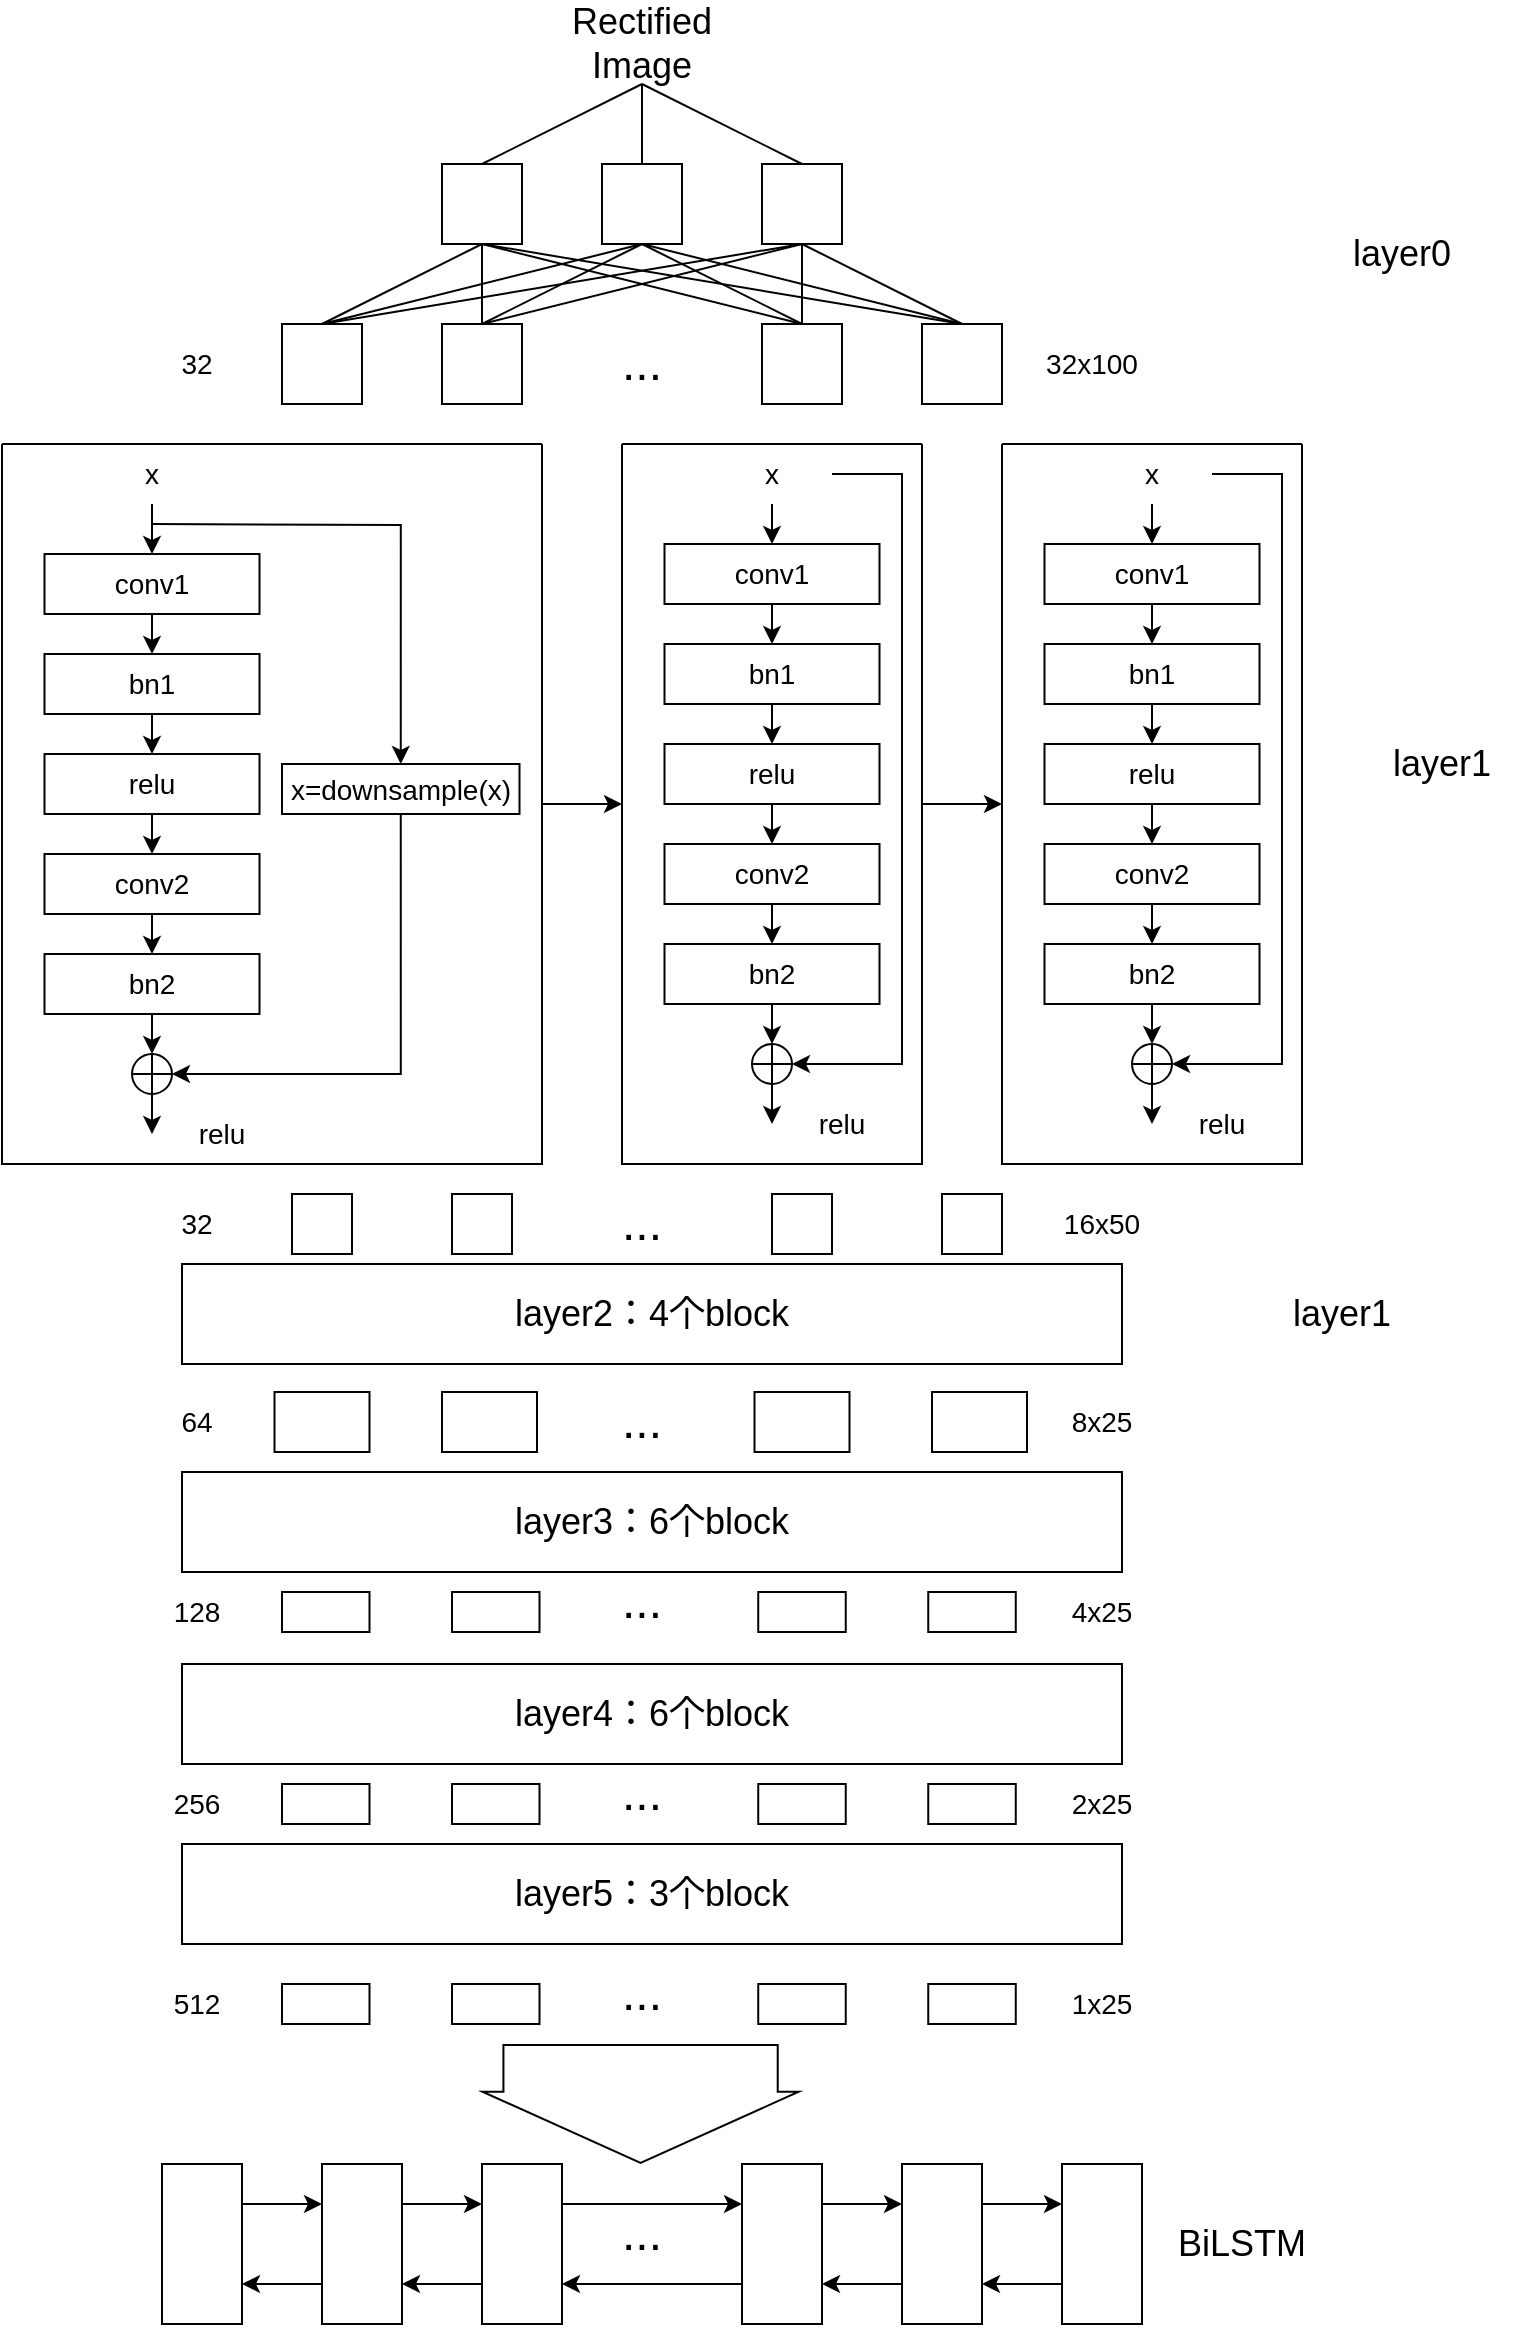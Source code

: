 <mxfile version="21.3.2" type="github">
  <diagram name="第 1 页" id="D8T1NSbYojLoOoO-aVT2">
    <mxGraphModel dx="1877" dy="485" grid="1" gridSize="10" guides="1" tooltips="1" connect="1" arrows="1" fold="1" page="1" pageScale="1" pageWidth="827" pageHeight="1169" math="0" shadow="0">
      <root>
        <mxCell id="0" />
        <mxCell id="1" parent="0" />
        <mxCell id="19CoJULS_3s1aGb-RFfC-10" value="&lt;font style=&quot;font-size: 18px;&quot;&gt;Rectified Image&lt;/font&gt;" style="text;html=1;strokeColor=none;fillColor=none;align=center;verticalAlign=middle;whiteSpace=wrap;rounded=0;" parent="1" vertex="1">
          <mxGeometry x="260" y="480" width="80" height="40" as="geometry" />
        </mxCell>
        <mxCell id="19CoJULS_3s1aGb-RFfC-12" value="&lt;font style=&quot;font-size: 24px;&quot;&gt;...&lt;/font&gt;" style="text;html=1;strokeColor=none;fillColor=none;align=center;verticalAlign=middle;whiteSpace=wrap;rounded=0;" parent="1" vertex="1">
          <mxGeometry x="270" y="645" width="60" height="30" as="geometry" />
        </mxCell>
        <mxCell id="19CoJULS_3s1aGb-RFfC-13" value="&lt;font style=&quot;font-size: 14px;&quot;&gt;32x100&lt;/font&gt;" style="text;html=1;strokeColor=none;fillColor=none;align=center;verticalAlign=middle;whiteSpace=wrap;rounded=0;" parent="1" vertex="1">
          <mxGeometry x="495" y="645" width="60" height="30" as="geometry" />
        </mxCell>
        <mxCell id="19CoJULS_3s1aGb-RFfC-14" value="&lt;span style=&quot;font-size: 18px;&quot;&gt;layer0&lt;/span&gt;" style="text;html=1;strokeColor=none;fillColor=none;align=center;verticalAlign=middle;whiteSpace=wrap;rounded=0;" parent="1" vertex="1">
          <mxGeometry x="640" y="585" width="80" height="40" as="geometry" />
        </mxCell>
        <mxCell id="19CoJULS_3s1aGb-RFfC-32" value="" style="endArrow=none;html=1;rounded=0;entryX=0.5;entryY=1;entryDx=0;entryDy=0;exitX=0.5;exitY=0;exitDx=0;exitDy=0;" parent="1" source="19CoJULS_3s1aGb-RFfC-192" target="19CoJULS_3s1aGb-RFfC-189" edge="1">
          <mxGeometry width="50" height="50" relative="1" as="geometry">
            <mxPoint x="200" y="340" as="sourcePoint" />
            <mxPoint x="260" y="340" as="targetPoint" />
          </mxGeometry>
        </mxCell>
        <mxCell id="19CoJULS_3s1aGb-RFfC-35" value="&lt;span style=&quot;font-size: 18px;&quot;&gt;layer1&lt;/span&gt;" style="text;html=1;strokeColor=none;fillColor=none;align=center;verticalAlign=middle;whiteSpace=wrap;rounded=0;" parent="1" vertex="1">
          <mxGeometry x="660" y="840" width="80" height="40" as="geometry" />
        </mxCell>
        <mxCell id="19CoJULS_3s1aGb-RFfC-64" value="" style="whiteSpace=wrap;html=1;aspect=fixed;" parent="1" vertex="1">
          <mxGeometry x="450" y="1075" width="30" height="30" as="geometry" />
        </mxCell>
        <mxCell id="19CoJULS_3s1aGb-RFfC-65" value="" style="whiteSpace=wrap;html=1;aspect=fixed;" parent="1" vertex="1">
          <mxGeometry x="365" y="1075" width="30" height="30" as="geometry" />
        </mxCell>
        <mxCell id="19CoJULS_3s1aGb-RFfC-66" value="" style="whiteSpace=wrap;html=1;aspect=fixed;" parent="1" vertex="1">
          <mxGeometry x="205" y="1075" width="30" height="30" as="geometry" />
        </mxCell>
        <mxCell id="19CoJULS_3s1aGb-RFfC-67" value="" style="whiteSpace=wrap;html=1;aspect=fixed;" parent="1" vertex="1">
          <mxGeometry x="125" y="1075" width="30" height="30" as="geometry" />
        </mxCell>
        <mxCell id="19CoJULS_3s1aGb-RFfC-69" value="&lt;font style=&quot;font-size: 14px;&quot;&gt;16x50&lt;/font&gt;" style="text;html=1;strokeColor=none;fillColor=none;align=center;verticalAlign=middle;whiteSpace=wrap;rounded=0;" parent="1" vertex="1">
          <mxGeometry x="500" y="1075" width="60" height="30" as="geometry" />
        </mxCell>
        <mxCell id="19CoJULS_3s1aGb-RFfC-96" value="&lt;font style=&quot;font-size: 24px;&quot;&gt;...&lt;/font&gt;" style="text;html=1;strokeColor=none;fillColor=none;align=center;verticalAlign=middle;whiteSpace=wrap;rounded=0;" parent="1" vertex="1">
          <mxGeometry x="270" y="1174" width="60" height="30" as="geometry" />
        </mxCell>
        <mxCell id="19CoJULS_3s1aGb-RFfC-97" value="&lt;font style=&quot;font-size: 14px;&quot;&gt;8x25&lt;/font&gt;" style="text;html=1;strokeColor=none;fillColor=none;align=center;verticalAlign=middle;whiteSpace=wrap;rounded=0;" parent="1" vertex="1">
          <mxGeometry x="500" y="1174" width="60" height="30" as="geometry" />
        </mxCell>
        <mxCell id="19CoJULS_3s1aGb-RFfC-121" value="" style="rounded=0;whiteSpace=wrap;html=1;" parent="1" vertex="1">
          <mxGeometry x="116.25" y="1174" width="47.5" height="30" as="geometry" />
        </mxCell>
        <mxCell id="19CoJULS_3s1aGb-RFfC-122" value="" style="rounded=0;whiteSpace=wrap;html=1;" parent="1" vertex="1">
          <mxGeometry x="200" y="1174" width="47.5" height="30" as="geometry" />
        </mxCell>
        <mxCell id="19CoJULS_3s1aGb-RFfC-123" value="" style="rounded=0;whiteSpace=wrap;html=1;" parent="1" vertex="1">
          <mxGeometry x="356.25" y="1174" width="47.5" height="30" as="geometry" />
        </mxCell>
        <mxCell id="19CoJULS_3s1aGb-RFfC-124" value="" style="rounded=0;whiteSpace=wrap;html=1;" parent="1" vertex="1">
          <mxGeometry x="445" y="1174" width="47.5" height="30" as="geometry" />
        </mxCell>
        <mxCell id="19CoJULS_3s1aGb-RFfC-126" value="&lt;font style=&quot;font-size: 14px;&quot;&gt;32&lt;/font&gt;" style="text;html=1;strokeColor=none;fillColor=none;align=center;verticalAlign=middle;whiteSpace=wrap;rounded=0;" parent="1" vertex="1">
          <mxGeometry x="35" y="640" width="85" height="40" as="geometry" />
        </mxCell>
        <mxCell id="19CoJULS_3s1aGb-RFfC-128" value="&lt;font style=&quot;font-size: 14px;&quot;&gt;64&lt;/font&gt;" style="text;html=1;strokeColor=none;fillColor=none;align=center;verticalAlign=middle;whiteSpace=wrap;rounded=0;" parent="1" vertex="1">
          <mxGeometry x="35" y="1169" width="85" height="40" as="geometry" />
        </mxCell>
        <mxCell id="19CoJULS_3s1aGb-RFfC-130" value="&lt;font style=&quot;font-size: 24px;&quot;&gt;...&lt;/font&gt;" style="text;html=1;strokeColor=none;fillColor=none;align=center;verticalAlign=middle;whiteSpace=wrap;rounded=0;" parent="1" vertex="1">
          <mxGeometry x="270" y="1264" width="60" height="30" as="geometry" />
        </mxCell>
        <mxCell id="19CoJULS_3s1aGb-RFfC-131" value="&lt;font style=&quot;font-size: 14px;&quot;&gt;4x25&lt;/font&gt;" style="text;html=1;strokeColor=none;fillColor=none;align=center;verticalAlign=middle;whiteSpace=wrap;rounded=0;" parent="1" vertex="1">
          <mxGeometry x="500" y="1269" width="60" height="30" as="geometry" />
        </mxCell>
        <mxCell id="19CoJULS_3s1aGb-RFfC-154" value="" style="rounded=0;whiteSpace=wrap;html=1;" parent="1" vertex="1">
          <mxGeometry x="443.13" y="1274" width="43.75" height="20" as="geometry" />
        </mxCell>
        <mxCell id="19CoJULS_3s1aGb-RFfC-158" value="" style="rounded=0;whiteSpace=wrap;html=1;" parent="1" vertex="1">
          <mxGeometry x="358.12" y="1274" width="43.75" height="20" as="geometry" />
        </mxCell>
        <mxCell id="19CoJULS_3s1aGb-RFfC-159" value="" style="rounded=0;whiteSpace=wrap;html=1;" parent="1" vertex="1">
          <mxGeometry x="205" y="1274" width="43.75" height="20" as="geometry" />
        </mxCell>
        <mxCell id="19CoJULS_3s1aGb-RFfC-160" value="" style="rounded=0;whiteSpace=wrap;html=1;" parent="1" vertex="1">
          <mxGeometry x="120" y="1274" width="43.75" height="20" as="geometry" />
        </mxCell>
        <mxCell id="19CoJULS_3s1aGb-RFfC-189" value="" style="whiteSpace=wrap;html=1;aspect=fixed;" parent="1" vertex="1">
          <mxGeometry x="200" y="560" width="40" height="40" as="geometry" />
        </mxCell>
        <mxCell id="19CoJULS_3s1aGb-RFfC-190" value="" style="whiteSpace=wrap;html=1;aspect=fixed;" parent="1" vertex="1">
          <mxGeometry x="280" y="560" width="40" height="40" as="geometry" />
        </mxCell>
        <mxCell id="19CoJULS_3s1aGb-RFfC-191" value="" style="whiteSpace=wrap;html=1;aspect=fixed;" parent="1" vertex="1">
          <mxGeometry x="360" y="560" width="40" height="40" as="geometry" />
        </mxCell>
        <mxCell id="19CoJULS_3s1aGb-RFfC-192" value="" style="whiteSpace=wrap;html=1;aspect=fixed;" parent="1" vertex="1">
          <mxGeometry x="120" y="640" width="40" height="40" as="geometry" />
        </mxCell>
        <mxCell id="19CoJULS_3s1aGb-RFfC-193" value="" style="whiteSpace=wrap;html=1;aspect=fixed;" parent="1" vertex="1">
          <mxGeometry x="200" y="640" width="40" height="40" as="geometry" />
        </mxCell>
        <mxCell id="19CoJULS_3s1aGb-RFfC-194" value="" style="whiteSpace=wrap;html=1;aspect=fixed;" parent="1" vertex="1">
          <mxGeometry x="360" y="640" width="40" height="40" as="geometry" />
        </mxCell>
        <mxCell id="19CoJULS_3s1aGb-RFfC-195" value="" style="whiteSpace=wrap;html=1;aspect=fixed;" parent="1" vertex="1">
          <mxGeometry x="440" y="640" width="40" height="40" as="geometry" />
        </mxCell>
        <mxCell id="19CoJULS_3s1aGb-RFfC-196" value="" style="endArrow=none;html=1;rounded=0;entryX=0.5;entryY=1;entryDx=0;entryDy=0;exitX=0.5;exitY=0;exitDx=0;exitDy=0;" parent="1" edge="1">
          <mxGeometry width="50" height="50" relative="1" as="geometry">
            <mxPoint x="220" y="640" as="sourcePoint" />
            <mxPoint x="300" y="600" as="targetPoint" />
          </mxGeometry>
        </mxCell>
        <mxCell id="19CoJULS_3s1aGb-RFfC-197" value="" style="endArrow=none;html=1;rounded=0;exitX=0.5;exitY=0;exitDx=0;exitDy=0;" parent="1" source="19CoJULS_3s1aGb-RFfC-194" edge="1">
          <mxGeometry width="50" height="50" relative="1" as="geometry">
            <mxPoint x="230" y="650" as="sourcePoint" />
            <mxPoint x="300" y="600" as="targetPoint" />
          </mxGeometry>
        </mxCell>
        <mxCell id="19CoJULS_3s1aGb-RFfC-198" value="" style="endArrow=none;html=1;rounded=0;exitX=0.5;exitY=0;exitDx=0;exitDy=0;" parent="1" edge="1">
          <mxGeometry width="50" height="50" relative="1" as="geometry">
            <mxPoint x="460" y="640" as="sourcePoint" />
            <mxPoint x="380" y="600" as="targetPoint" />
          </mxGeometry>
        </mxCell>
        <mxCell id="19CoJULS_3s1aGb-RFfC-199" value="" style="endArrow=none;html=1;rounded=0;exitX=0.5;exitY=0;exitDx=0;exitDy=0;entryX=0.5;entryY=1;entryDx=0;entryDy=0;" parent="1" source="19CoJULS_3s1aGb-RFfC-195" target="19CoJULS_3s1aGb-RFfC-190" edge="1">
          <mxGeometry width="50" height="50" relative="1" as="geometry">
            <mxPoint x="470" y="650" as="sourcePoint" />
            <mxPoint x="390" y="610" as="targetPoint" />
          </mxGeometry>
        </mxCell>
        <mxCell id="19CoJULS_3s1aGb-RFfC-200" value="" style="endArrow=none;html=1;rounded=0;entryX=0.5;entryY=1;entryDx=0;entryDy=0;" parent="1" target="19CoJULS_3s1aGb-RFfC-189" edge="1">
          <mxGeometry width="50" height="50" relative="1" as="geometry">
            <mxPoint x="460" y="640" as="sourcePoint" />
            <mxPoint x="310" y="610" as="targetPoint" />
          </mxGeometry>
        </mxCell>
        <mxCell id="19CoJULS_3s1aGb-RFfC-201" value="" style="endArrow=none;html=1;rounded=0;exitX=0.5;exitY=0;exitDx=0;exitDy=0;exitPerimeter=0;" parent="1" source="19CoJULS_3s1aGb-RFfC-192" edge="1">
          <mxGeometry width="50" height="50" relative="1" as="geometry">
            <mxPoint x="150" y="650" as="sourcePoint" />
            <mxPoint x="300" y="600" as="targetPoint" />
          </mxGeometry>
        </mxCell>
        <mxCell id="19CoJULS_3s1aGb-RFfC-202" value="" style="endArrow=none;html=1;rounded=0;entryX=0.5;entryY=1;entryDx=0;entryDy=0;" parent="1" target="19CoJULS_3s1aGb-RFfC-191" edge="1">
          <mxGeometry width="50" height="50" relative="1" as="geometry">
            <mxPoint x="140" y="640" as="sourcePoint" />
            <mxPoint x="310" y="610" as="targetPoint" />
          </mxGeometry>
        </mxCell>
        <mxCell id="19CoJULS_3s1aGb-RFfC-203" value="" style="endArrow=none;html=1;rounded=0;entryX=0.5;entryY=0;entryDx=0;entryDy=0;" parent="1" target="19CoJULS_3s1aGb-RFfC-193" edge="1">
          <mxGeometry width="50" height="50" relative="1" as="geometry">
            <mxPoint x="380" y="600" as="sourcePoint" />
            <mxPoint x="390" y="610" as="targetPoint" />
          </mxGeometry>
        </mxCell>
        <mxCell id="19CoJULS_3s1aGb-RFfC-204" value="" style="endArrow=none;html=1;rounded=0;" parent="1" edge="1">
          <mxGeometry width="50" height="50" relative="1" as="geometry">
            <mxPoint x="380" y="640" as="sourcePoint" />
            <mxPoint x="380" y="600" as="targetPoint" />
          </mxGeometry>
        </mxCell>
        <mxCell id="19CoJULS_3s1aGb-RFfC-205" value="" style="endArrow=none;html=1;rounded=0;entryX=0.5;entryY=1;entryDx=0;entryDy=0;exitX=0.5;exitY=0;exitDx=0;exitDy=0;" parent="1" source="19CoJULS_3s1aGb-RFfC-194" target="19CoJULS_3s1aGb-RFfC-189" edge="1">
          <mxGeometry width="50" height="50" relative="1" as="geometry">
            <mxPoint x="470" y="650" as="sourcePoint" />
            <mxPoint x="230" y="610" as="targetPoint" />
          </mxGeometry>
        </mxCell>
        <mxCell id="19CoJULS_3s1aGb-RFfC-206" value="" style="endArrow=none;html=1;rounded=0;entryX=0.5;entryY=1;entryDx=0;entryDy=0;exitX=0.5;exitY=0;exitDx=0;exitDy=0;" parent="1" source="19CoJULS_3s1aGb-RFfC-193" target="19CoJULS_3s1aGb-RFfC-189" edge="1">
          <mxGeometry width="50" height="50" relative="1" as="geometry">
            <mxPoint x="150" y="650" as="sourcePoint" />
            <mxPoint x="230" y="610" as="targetPoint" />
          </mxGeometry>
        </mxCell>
        <mxCell id="_zy6mxmBzzGPkQvw4hf9-5" style="edgeStyle=orthogonalEdgeStyle;rounded=0;orthogonalLoop=1;jettySize=auto;html=1;exitX=1;exitY=0.5;exitDx=0;exitDy=0;entryX=0;entryY=0.5;entryDx=0;entryDy=0;" edge="1" parent="1" source="19CoJULS_3s1aGb-RFfC-207" target="19CoJULS_3s1aGb-RFfC-228">
          <mxGeometry relative="1" as="geometry" />
        </mxCell>
        <mxCell id="19CoJULS_3s1aGb-RFfC-207" value="" style="swimlane;startSize=0;" parent="1" vertex="1">
          <mxGeometry x="290" y="700" width="150" height="360" as="geometry" />
        </mxCell>
        <mxCell id="19CoJULS_3s1aGb-RFfC-208" style="edgeStyle=orthogonalEdgeStyle;rounded=0;orthogonalLoop=1;jettySize=auto;html=1;exitX=0.5;exitY=1;exitDx=0;exitDy=0;entryX=0.5;entryY=0;entryDx=0;entryDy=0;" parent="19CoJULS_3s1aGb-RFfC-207" source="19CoJULS_3s1aGb-RFfC-209" target="19CoJULS_3s1aGb-RFfC-211" edge="1">
          <mxGeometry relative="1" as="geometry" />
        </mxCell>
        <mxCell id="19CoJULS_3s1aGb-RFfC-209" value="&lt;font style=&quot;font-size: 14px;&quot;&gt;conv1&lt;/font&gt;" style="rounded=0;whiteSpace=wrap;html=1;" parent="19CoJULS_3s1aGb-RFfC-207" vertex="1">
          <mxGeometry x="21.25" y="50" width="107.5" height="30" as="geometry" />
        </mxCell>
        <mxCell id="19CoJULS_3s1aGb-RFfC-210" style="edgeStyle=orthogonalEdgeStyle;rounded=0;orthogonalLoop=1;jettySize=auto;html=1;exitX=0.5;exitY=1;exitDx=0;exitDy=0;entryX=0.5;entryY=0;entryDx=0;entryDy=0;" parent="19CoJULS_3s1aGb-RFfC-207" source="19CoJULS_3s1aGb-RFfC-211" target="19CoJULS_3s1aGb-RFfC-213" edge="1">
          <mxGeometry relative="1" as="geometry" />
        </mxCell>
        <mxCell id="19CoJULS_3s1aGb-RFfC-211" value="&lt;span style=&quot;font-size: 14px;&quot;&gt;bn1&lt;/span&gt;" style="rounded=0;whiteSpace=wrap;html=1;" parent="19CoJULS_3s1aGb-RFfC-207" vertex="1">
          <mxGeometry x="21.25" y="100" width="107.5" height="30" as="geometry" />
        </mxCell>
        <mxCell id="19CoJULS_3s1aGb-RFfC-212" style="edgeStyle=orthogonalEdgeStyle;rounded=0;orthogonalLoop=1;jettySize=auto;html=1;exitX=0.5;exitY=1;exitDx=0;exitDy=0;entryX=0.5;entryY=0;entryDx=0;entryDy=0;" parent="19CoJULS_3s1aGb-RFfC-207" source="19CoJULS_3s1aGb-RFfC-213" target="19CoJULS_3s1aGb-RFfC-215" edge="1">
          <mxGeometry relative="1" as="geometry" />
        </mxCell>
        <mxCell id="19CoJULS_3s1aGb-RFfC-213" value="&lt;span style=&quot;font-size: 14px;&quot;&gt;relu&lt;/span&gt;" style="rounded=0;whiteSpace=wrap;html=1;" parent="19CoJULS_3s1aGb-RFfC-207" vertex="1">
          <mxGeometry x="21.25" y="150" width="107.5" height="30" as="geometry" />
        </mxCell>
        <mxCell id="19CoJULS_3s1aGb-RFfC-214" style="edgeStyle=orthogonalEdgeStyle;rounded=0;orthogonalLoop=1;jettySize=auto;html=1;exitX=0.5;exitY=1;exitDx=0;exitDy=0;entryX=0.5;entryY=0;entryDx=0;entryDy=0;" parent="19CoJULS_3s1aGb-RFfC-207" source="19CoJULS_3s1aGb-RFfC-215" target="19CoJULS_3s1aGb-RFfC-217" edge="1">
          <mxGeometry relative="1" as="geometry" />
        </mxCell>
        <mxCell id="19CoJULS_3s1aGb-RFfC-215" value="&lt;span style=&quot;font-size: 14px;&quot;&gt;conv2&lt;/span&gt;" style="rounded=0;whiteSpace=wrap;html=1;" parent="19CoJULS_3s1aGb-RFfC-207" vertex="1">
          <mxGeometry x="21.25" y="200" width="107.5" height="30" as="geometry" />
        </mxCell>
        <mxCell id="19CoJULS_3s1aGb-RFfC-216" style="edgeStyle=orthogonalEdgeStyle;rounded=0;orthogonalLoop=1;jettySize=auto;html=1;exitX=0.5;exitY=1;exitDx=0;exitDy=0;" parent="19CoJULS_3s1aGb-RFfC-207" source="19CoJULS_3s1aGb-RFfC-217" edge="1">
          <mxGeometry relative="1" as="geometry">
            <mxPoint x="75" y="300" as="targetPoint" />
          </mxGeometry>
        </mxCell>
        <mxCell id="19CoJULS_3s1aGb-RFfC-217" value="&lt;span style=&quot;font-size: 14px;&quot;&gt;bn2&lt;/span&gt;" style="rounded=0;whiteSpace=wrap;html=1;" parent="19CoJULS_3s1aGb-RFfC-207" vertex="1">
          <mxGeometry x="21.25" y="250" width="107.5" height="30" as="geometry" />
        </mxCell>
        <mxCell id="19CoJULS_3s1aGb-RFfC-218" style="edgeStyle=orthogonalEdgeStyle;rounded=0;orthogonalLoop=1;jettySize=auto;html=1;exitX=0.5;exitY=1;exitDx=0;exitDy=0;" parent="19CoJULS_3s1aGb-RFfC-207" source="19CoJULS_3s1aGb-RFfC-219" edge="1">
          <mxGeometry relative="1" as="geometry">
            <mxPoint x="74.759" y="320.103" as="targetPoint" />
          </mxGeometry>
        </mxCell>
        <mxCell id="19CoJULS_3s1aGb-RFfC-219" value="" style="ellipse;whiteSpace=wrap;html=1;aspect=fixed;" parent="19CoJULS_3s1aGb-RFfC-207" vertex="1">
          <mxGeometry x="65" y="300" width="20" height="20" as="geometry" />
        </mxCell>
        <mxCell id="19CoJULS_3s1aGb-RFfC-220" value="" style="endArrow=none;html=1;rounded=0;entryX=1;entryY=0.5;entryDx=0;entryDy=0;exitX=0;exitY=0.5;exitDx=0;exitDy=0;" parent="19CoJULS_3s1aGb-RFfC-207" source="19CoJULS_3s1aGb-RFfC-219" target="19CoJULS_3s1aGb-RFfC-219" edge="1">
          <mxGeometry width="50" height="50" relative="1" as="geometry">
            <mxPoint x="150" y="240" as="sourcePoint" />
            <mxPoint x="200" y="190" as="targetPoint" />
          </mxGeometry>
        </mxCell>
        <mxCell id="19CoJULS_3s1aGb-RFfC-221" value="" style="endArrow=none;html=1;rounded=0;entryX=0.5;entryY=1;entryDx=0;entryDy=0;exitX=0.5;exitY=0;exitDx=0;exitDy=0;" parent="19CoJULS_3s1aGb-RFfC-207" source="19CoJULS_3s1aGb-RFfC-219" target="19CoJULS_3s1aGb-RFfC-219" edge="1">
          <mxGeometry width="50" height="50" relative="1" as="geometry">
            <mxPoint x="150" y="240" as="sourcePoint" />
            <mxPoint x="200" y="190" as="targetPoint" />
          </mxGeometry>
        </mxCell>
        <mxCell id="19CoJULS_3s1aGb-RFfC-222" style="edgeStyle=orthogonalEdgeStyle;rounded=0;orthogonalLoop=1;jettySize=auto;html=1;exitX=0.5;exitY=1;exitDx=0;exitDy=0;entryX=0.5;entryY=0;entryDx=0;entryDy=0;" parent="19CoJULS_3s1aGb-RFfC-207" source="19CoJULS_3s1aGb-RFfC-224" target="19CoJULS_3s1aGb-RFfC-209" edge="1">
          <mxGeometry relative="1" as="geometry" />
        </mxCell>
        <mxCell id="19CoJULS_3s1aGb-RFfC-223" style="edgeStyle=orthogonalEdgeStyle;rounded=0;orthogonalLoop=1;jettySize=auto;html=1;exitX=1;exitY=0.5;exitDx=0;exitDy=0;entryX=1;entryY=0.5;entryDx=0;entryDy=0;" parent="19CoJULS_3s1aGb-RFfC-207" source="19CoJULS_3s1aGb-RFfC-224" target="19CoJULS_3s1aGb-RFfC-219" edge="1">
          <mxGeometry relative="1" as="geometry">
            <Array as="points">
              <mxPoint x="140" y="15" />
              <mxPoint x="140" y="310" />
            </Array>
          </mxGeometry>
        </mxCell>
        <mxCell id="19CoJULS_3s1aGb-RFfC-224" value="&lt;font style=&quot;font-size: 14px;&quot;&gt;x&lt;/font&gt;" style="text;html=1;strokeColor=none;fillColor=none;align=center;verticalAlign=middle;whiteSpace=wrap;rounded=0;" parent="19CoJULS_3s1aGb-RFfC-207" vertex="1">
          <mxGeometry x="45" width="60" height="30" as="geometry" />
        </mxCell>
        <mxCell id="19CoJULS_3s1aGb-RFfC-225" value="&lt;font style=&quot;font-size: 14px;&quot;&gt;relu&lt;/font&gt;" style="text;html=1;strokeColor=none;fillColor=none;align=center;verticalAlign=middle;whiteSpace=wrap;rounded=0;" parent="19CoJULS_3s1aGb-RFfC-207" vertex="1">
          <mxGeometry x="80" y="325" width="60" height="30" as="geometry" />
        </mxCell>
        <mxCell id="19CoJULS_3s1aGb-RFfC-226" value="" style="edgeStyle=orthogonalEdgeStyle;rounded=0;orthogonalLoop=1;jettySize=auto;html=1;" parent="1" source="19CoJULS_3s1aGb-RFfC-219" edge="1">
          <mxGeometry relative="1" as="geometry">
            <mxPoint x="365" y="1040" as="targetPoint" />
            <Array as="points">
              <mxPoint x="365" y="1040" />
            </Array>
          </mxGeometry>
        </mxCell>
        <mxCell id="19CoJULS_3s1aGb-RFfC-228" value="" style="swimlane;startSize=0;" parent="1" vertex="1">
          <mxGeometry x="480" y="700" width="150" height="360" as="geometry" />
        </mxCell>
        <mxCell id="19CoJULS_3s1aGb-RFfC-229" style="edgeStyle=orthogonalEdgeStyle;rounded=0;orthogonalLoop=1;jettySize=auto;html=1;exitX=0.5;exitY=1;exitDx=0;exitDy=0;entryX=0.5;entryY=0;entryDx=0;entryDy=0;" parent="19CoJULS_3s1aGb-RFfC-228" source="19CoJULS_3s1aGb-RFfC-230" target="19CoJULS_3s1aGb-RFfC-232" edge="1">
          <mxGeometry relative="1" as="geometry" />
        </mxCell>
        <mxCell id="19CoJULS_3s1aGb-RFfC-230" value="&lt;font style=&quot;font-size: 14px;&quot;&gt;conv1&lt;/font&gt;" style="rounded=0;whiteSpace=wrap;html=1;" parent="19CoJULS_3s1aGb-RFfC-228" vertex="1">
          <mxGeometry x="21.25" y="50" width="107.5" height="30" as="geometry" />
        </mxCell>
        <mxCell id="19CoJULS_3s1aGb-RFfC-231" style="edgeStyle=orthogonalEdgeStyle;rounded=0;orthogonalLoop=1;jettySize=auto;html=1;exitX=0.5;exitY=1;exitDx=0;exitDy=0;entryX=0.5;entryY=0;entryDx=0;entryDy=0;" parent="19CoJULS_3s1aGb-RFfC-228" source="19CoJULS_3s1aGb-RFfC-232" target="19CoJULS_3s1aGb-RFfC-234" edge="1">
          <mxGeometry relative="1" as="geometry" />
        </mxCell>
        <mxCell id="19CoJULS_3s1aGb-RFfC-232" value="&lt;span style=&quot;font-size: 14px;&quot;&gt;bn1&lt;/span&gt;" style="rounded=0;whiteSpace=wrap;html=1;" parent="19CoJULS_3s1aGb-RFfC-228" vertex="1">
          <mxGeometry x="21.25" y="100" width="107.5" height="30" as="geometry" />
        </mxCell>
        <mxCell id="19CoJULS_3s1aGb-RFfC-233" style="edgeStyle=orthogonalEdgeStyle;rounded=0;orthogonalLoop=1;jettySize=auto;html=1;exitX=0.5;exitY=1;exitDx=0;exitDy=0;entryX=0.5;entryY=0;entryDx=0;entryDy=0;" parent="19CoJULS_3s1aGb-RFfC-228" source="19CoJULS_3s1aGb-RFfC-234" target="19CoJULS_3s1aGb-RFfC-236" edge="1">
          <mxGeometry relative="1" as="geometry" />
        </mxCell>
        <mxCell id="19CoJULS_3s1aGb-RFfC-234" value="&lt;span style=&quot;font-size: 14px;&quot;&gt;relu&lt;/span&gt;" style="rounded=0;whiteSpace=wrap;html=1;" parent="19CoJULS_3s1aGb-RFfC-228" vertex="1">
          <mxGeometry x="21.25" y="150" width="107.5" height="30" as="geometry" />
        </mxCell>
        <mxCell id="19CoJULS_3s1aGb-RFfC-235" style="edgeStyle=orthogonalEdgeStyle;rounded=0;orthogonalLoop=1;jettySize=auto;html=1;exitX=0.5;exitY=1;exitDx=0;exitDy=0;entryX=0.5;entryY=0;entryDx=0;entryDy=0;" parent="19CoJULS_3s1aGb-RFfC-228" source="19CoJULS_3s1aGb-RFfC-236" target="19CoJULS_3s1aGb-RFfC-238" edge="1">
          <mxGeometry relative="1" as="geometry" />
        </mxCell>
        <mxCell id="19CoJULS_3s1aGb-RFfC-236" value="&lt;span style=&quot;font-size: 14px;&quot;&gt;conv2&lt;/span&gt;" style="rounded=0;whiteSpace=wrap;html=1;" parent="19CoJULS_3s1aGb-RFfC-228" vertex="1">
          <mxGeometry x="21.25" y="200" width="107.5" height="30" as="geometry" />
        </mxCell>
        <mxCell id="19CoJULS_3s1aGb-RFfC-237" style="edgeStyle=orthogonalEdgeStyle;rounded=0;orthogonalLoop=1;jettySize=auto;html=1;exitX=0.5;exitY=1;exitDx=0;exitDy=0;" parent="19CoJULS_3s1aGb-RFfC-228" source="19CoJULS_3s1aGb-RFfC-238" edge="1">
          <mxGeometry relative="1" as="geometry">
            <mxPoint x="75" y="300" as="targetPoint" />
          </mxGeometry>
        </mxCell>
        <mxCell id="19CoJULS_3s1aGb-RFfC-238" value="&lt;span style=&quot;font-size: 14px;&quot;&gt;bn2&lt;/span&gt;" style="rounded=0;whiteSpace=wrap;html=1;" parent="19CoJULS_3s1aGb-RFfC-228" vertex="1">
          <mxGeometry x="21.25" y="250" width="107.5" height="30" as="geometry" />
        </mxCell>
        <mxCell id="19CoJULS_3s1aGb-RFfC-239" style="edgeStyle=orthogonalEdgeStyle;rounded=0;orthogonalLoop=1;jettySize=auto;html=1;exitX=0.5;exitY=1;exitDx=0;exitDy=0;" parent="19CoJULS_3s1aGb-RFfC-228" source="19CoJULS_3s1aGb-RFfC-240" edge="1">
          <mxGeometry relative="1" as="geometry">
            <mxPoint x="74.759" y="320.103" as="targetPoint" />
          </mxGeometry>
        </mxCell>
        <mxCell id="19CoJULS_3s1aGb-RFfC-240" value="" style="ellipse;whiteSpace=wrap;html=1;aspect=fixed;" parent="19CoJULS_3s1aGb-RFfC-228" vertex="1">
          <mxGeometry x="65" y="300" width="20" height="20" as="geometry" />
        </mxCell>
        <mxCell id="19CoJULS_3s1aGb-RFfC-241" value="" style="endArrow=none;html=1;rounded=0;entryX=1;entryY=0.5;entryDx=0;entryDy=0;exitX=0;exitY=0.5;exitDx=0;exitDy=0;" parent="19CoJULS_3s1aGb-RFfC-228" source="19CoJULS_3s1aGb-RFfC-240" target="19CoJULS_3s1aGb-RFfC-240" edge="1">
          <mxGeometry width="50" height="50" relative="1" as="geometry">
            <mxPoint x="150" y="240" as="sourcePoint" />
            <mxPoint x="200" y="190" as="targetPoint" />
          </mxGeometry>
        </mxCell>
        <mxCell id="19CoJULS_3s1aGb-RFfC-242" value="" style="endArrow=none;html=1;rounded=0;entryX=0.5;entryY=1;entryDx=0;entryDy=0;exitX=0.5;exitY=0;exitDx=0;exitDy=0;" parent="19CoJULS_3s1aGb-RFfC-228" source="19CoJULS_3s1aGb-RFfC-240" target="19CoJULS_3s1aGb-RFfC-240" edge="1">
          <mxGeometry width="50" height="50" relative="1" as="geometry">
            <mxPoint x="150" y="240" as="sourcePoint" />
            <mxPoint x="200" y="190" as="targetPoint" />
          </mxGeometry>
        </mxCell>
        <mxCell id="19CoJULS_3s1aGb-RFfC-243" style="edgeStyle=orthogonalEdgeStyle;rounded=0;orthogonalLoop=1;jettySize=auto;html=1;exitX=0.5;exitY=1;exitDx=0;exitDy=0;entryX=0.5;entryY=0;entryDx=0;entryDy=0;" parent="19CoJULS_3s1aGb-RFfC-228" source="19CoJULS_3s1aGb-RFfC-245" target="19CoJULS_3s1aGb-RFfC-230" edge="1">
          <mxGeometry relative="1" as="geometry" />
        </mxCell>
        <mxCell id="19CoJULS_3s1aGb-RFfC-244" style="edgeStyle=orthogonalEdgeStyle;rounded=0;orthogonalLoop=1;jettySize=auto;html=1;exitX=1;exitY=0.5;exitDx=0;exitDy=0;entryX=1;entryY=0.5;entryDx=0;entryDy=0;" parent="19CoJULS_3s1aGb-RFfC-228" source="19CoJULS_3s1aGb-RFfC-245" target="19CoJULS_3s1aGb-RFfC-240" edge="1">
          <mxGeometry relative="1" as="geometry">
            <Array as="points">
              <mxPoint x="140" y="15" />
              <mxPoint x="140" y="310" />
            </Array>
          </mxGeometry>
        </mxCell>
        <mxCell id="19CoJULS_3s1aGb-RFfC-245" value="&lt;font style=&quot;font-size: 14px;&quot;&gt;x&lt;/font&gt;" style="text;html=1;strokeColor=none;fillColor=none;align=center;verticalAlign=middle;whiteSpace=wrap;rounded=0;" parent="19CoJULS_3s1aGb-RFfC-228" vertex="1">
          <mxGeometry x="45" width="60" height="30" as="geometry" />
        </mxCell>
        <mxCell id="19CoJULS_3s1aGb-RFfC-246" value="&lt;font style=&quot;font-size: 14px;&quot;&gt;relu&lt;/font&gt;" style="text;html=1;strokeColor=none;fillColor=none;align=center;verticalAlign=middle;whiteSpace=wrap;rounded=0;" parent="19CoJULS_3s1aGb-RFfC-228" vertex="1">
          <mxGeometry x="80" y="325" width="60" height="30" as="geometry" />
        </mxCell>
        <mxCell id="19CoJULS_3s1aGb-RFfC-247" value="" style="edgeStyle=orthogonalEdgeStyle;rounded=0;orthogonalLoop=1;jettySize=auto;html=1;" parent="19CoJULS_3s1aGb-RFfC-228" source="19CoJULS_3s1aGb-RFfC-240" edge="1">
          <mxGeometry relative="1" as="geometry">
            <mxPoint x="75" y="340" as="targetPoint" />
            <Array as="points">
              <mxPoint x="75" y="340" />
            </Array>
          </mxGeometry>
        </mxCell>
        <mxCell id="19CoJULS_3s1aGb-RFfC-249" value="&lt;font style=&quot;font-size: 24px;&quot;&gt;...&lt;/font&gt;" style="text;html=1;strokeColor=none;fillColor=none;align=center;verticalAlign=middle;whiteSpace=wrap;rounded=0;" parent="1" vertex="1">
          <mxGeometry x="270" y="1075" width="60" height="30" as="geometry" />
        </mxCell>
        <mxCell id="19CoJULS_3s1aGb-RFfC-250" value="&lt;font style=&quot;font-size: 14px;&quot;&gt;32&lt;/font&gt;" style="text;html=1;strokeColor=none;fillColor=none;align=center;verticalAlign=middle;whiteSpace=wrap;rounded=0;" parent="1" vertex="1">
          <mxGeometry x="35" y="1070" width="85" height="40" as="geometry" />
        </mxCell>
        <mxCell id="19CoJULS_3s1aGb-RFfC-253" value="&lt;font style=&quot;font-size: 18px;&quot;&gt;layer2：4个block&lt;/font&gt;" style="rounded=0;whiteSpace=wrap;html=1;" parent="1" vertex="1">
          <mxGeometry x="70" y="1110" width="470" height="50" as="geometry" />
        </mxCell>
        <mxCell id="19CoJULS_3s1aGb-RFfC-254" value="&lt;font style=&quot;font-size: 18px;&quot;&gt;layer3：6个block&lt;/font&gt;" style="rounded=0;whiteSpace=wrap;html=1;" parent="1" vertex="1">
          <mxGeometry x="70" y="1214" width="470" height="50" as="geometry" />
        </mxCell>
        <mxCell id="19CoJULS_3s1aGb-RFfC-257" value="&lt;font style=&quot;font-size: 24px;&quot;&gt;...&lt;/font&gt;" style="text;html=1;strokeColor=none;fillColor=none;align=center;verticalAlign=middle;whiteSpace=wrap;rounded=0;" parent="1" vertex="1">
          <mxGeometry x="270" y="1360" width="60" height="30" as="geometry" />
        </mxCell>
        <mxCell id="19CoJULS_3s1aGb-RFfC-258" value="&lt;font style=&quot;font-size: 14px;&quot;&gt;2x25&lt;/font&gt;" style="text;html=1;strokeColor=none;fillColor=none;align=center;verticalAlign=middle;whiteSpace=wrap;rounded=0;" parent="1" vertex="1">
          <mxGeometry x="500" y="1365" width="60" height="30" as="geometry" />
        </mxCell>
        <mxCell id="19CoJULS_3s1aGb-RFfC-259" value="" style="rounded=0;whiteSpace=wrap;html=1;" parent="1" vertex="1">
          <mxGeometry x="443.13" y="1370" width="43.75" height="20" as="geometry" />
        </mxCell>
        <mxCell id="19CoJULS_3s1aGb-RFfC-260" value="" style="rounded=0;whiteSpace=wrap;html=1;" parent="1" vertex="1">
          <mxGeometry x="358.12" y="1370" width="43.75" height="20" as="geometry" />
        </mxCell>
        <mxCell id="19CoJULS_3s1aGb-RFfC-261" value="" style="rounded=0;whiteSpace=wrap;html=1;" parent="1" vertex="1">
          <mxGeometry x="205" y="1370" width="43.75" height="20" as="geometry" />
        </mxCell>
        <mxCell id="19CoJULS_3s1aGb-RFfC-262" value="" style="rounded=0;whiteSpace=wrap;html=1;" parent="1" vertex="1">
          <mxGeometry x="120" y="1370" width="43.75" height="20" as="geometry" />
        </mxCell>
        <mxCell id="19CoJULS_3s1aGb-RFfC-263" value="&lt;font style=&quot;font-size: 18px;&quot;&gt;layer4：6个block&lt;/font&gt;" style="rounded=0;whiteSpace=wrap;html=1;" parent="1" vertex="1">
          <mxGeometry x="70" y="1310" width="470" height="50" as="geometry" />
        </mxCell>
        <mxCell id="19CoJULS_3s1aGb-RFfC-264" value="&lt;font style=&quot;font-size: 24px;&quot;&gt;...&lt;/font&gt;" style="text;html=1;strokeColor=none;fillColor=none;align=center;verticalAlign=middle;whiteSpace=wrap;rounded=0;" parent="1" vertex="1">
          <mxGeometry x="270" y="1460" width="60" height="30" as="geometry" />
        </mxCell>
        <mxCell id="19CoJULS_3s1aGb-RFfC-265" value="&lt;font style=&quot;font-size: 14px;&quot;&gt;1x25&lt;/font&gt;" style="text;html=1;strokeColor=none;fillColor=none;align=center;verticalAlign=middle;whiteSpace=wrap;rounded=0;" parent="1" vertex="1">
          <mxGeometry x="500" y="1465" width="60" height="30" as="geometry" />
        </mxCell>
        <mxCell id="19CoJULS_3s1aGb-RFfC-266" value="" style="rounded=0;whiteSpace=wrap;html=1;" parent="1" vertex="1">
          <mxGeometry x="443.13" y="1470" width="43.75" height="20" as="geometry" />
        </mxCell>
        <mxCell id="19CoJULS_3s1aGb-RFfC-267" value="" style="rounded=0;whiteSpace=wrap;html=1;" parent="1" vertex="1">
          <mxGeometry x="358.12" y="1470" width="43.75" height="20" as="geometry" />
        </mxCell>
        <mxCell id="19CoJULS_3s1aGb-RFfC-268" value="" style="rounded=0;whiteSpace=wrap;html=1;" parent="1" vertex="1">
          <mxGeometry x="205" y="1470" width="43.75" height="20" as="geometry" />
        </mxCell>
        <mxCell id="19CoJULS_3s1aGb-RFfC-269" value="" style="rounded=0;whiteSpace=wrap;html=1;" parent="1" vertex="1">
          <mxGeometry x="120" y="1470" width="43.75" height="20" as="geometry" />
        </mxCell>
        <mxCell id="19CoJULS_3s1aGb-RFfC-270" value="&lt;font style=&quot;font-size: 18px;&quot;&gt;layer5：3个block&lt;/font&gt;" style="rounded=0;whiteSpace=wrap;html=1;" parent="1" vertex="1">
          <mxGeometry x="70" y="1400" width="470" height="50" as="geometry" />
        </mxCell>
        <mxCell id="19CoJULS_3s1aGb-RFfC-271" value="&lt;font style=&quot;font-size: 14px;&quot;&gt;128&lt;/font&gt;" style="text;html=1;strokeColor=none;fillColor=none;align=center;verticalAlign=middle;whiteSpace=wrap;rounded=0;" parent="1" vertex="1">
          <mxGeometry x="35" y="1264" width="85" height="40" as="geometry" />
        </mxCell>
        <mxCell id="19CoJULS_3s1aGb-RFfC-272" value="&lt;font style=&quot;font-size: 14px;&quot;&gt;256&lt;/font&gt;" style="text;html=1;strokeColor=none;fillColor=none;align=center;verticalAlign=middle;whiteSpace=wrap;rounded=0;" parent="1" vertex="1">
          <mxGeometry x="35" y="1360" width="85" height="40" as="geometry" />
        </mxCell>
        <mxCell id="19CoJULS_3s1aGb-RFfC-273" value="&lt;font style=&quot;font-size: 14px;&quot;&gt;512&lt;/font&gt;" style="text;html=1;strokeColor=none;fillColor=none;align=center;verticalAlign=middle;whiteSpace=wrap;rounded=0;" parent="1" vertex="1">
          <mxGeometry x="35" y="1460" width="85" height="40" as="geometry" />
        </mxCell>
        <mxCell id="19CoJULS_3s1aGb-RFfC-275" value="" style="endArrow=classic;html=1;rounded=0;shape=flexArrow;width=137.143;endSize=11.557;" parent="1" edge="1">
          <mxGeometry width="50" height="50" relative="1" as="geometry">
            <mxPoint x="299.29" y="1500" as="sourcePoint" />
            <mxPoint x="299.29" y="1560" as="targetPoint" />
          </mxGeometry>
        </mxCell>
        <mxCell id="19CoJULS_3s1aGb-RFfC-286" style="edgeStyle=orthogonalEdgeStyle;rounded=0;orthogonalLoop=1;jettySize=auto;html=1;exitX=1;exitY=0.25;exitDx=0;exitDy=0;entryX=0;entryY=0.25;entryDx=0;entryDy=0;" parent="1" source="19CoJULS_3s1aGb-RFfC-276" target="19CoJULS_3s1aGb-RFfC-277" edge="1">
          <mxGeometry relative="1" as="geometry" />
        </mxCell>
        <mxCell id="19CoJULS_3s1aGb-RFfC-276" value="" style="rounded=0;whiteSpace=wrap;html=1;" parent="1" vertex="1">
          <mxGeometry x="60" y="1560" width="40" height="80" as="geometry" />
        </mxCell>
        <mxCell id="19CoJULS_3s1aGb-RFfC-287" style="edgeStyle=orthogonalEdgeStyle;rounded=0;orthogonalLoop=1;jettySize=auto;html=1;exitX=1;exitY=0.25;exitDx=0;exitDy=0;entryX=0;entryY=0.25;entryDx=0;entryDy=0;" parent="1" source="19CoJULS_3s1aGb-RFfC-277" target="19CoJULS_3s1aGb-RFfC-278" edge="1">
          <mxGeometry relative="1" as="geometry" />
        </mxCell>
        <mxCell id="19CoJULS_3s1aGb-RFfC-295" style="edgeStyle=orthogonalEdgeStyle;rounded=0;orthogonalLoop=1;jettySize=auto;html=1;exitX=0;exitY=0.75;exitDx=0;exitDy=0;entryX=1;entryY=0.75;entryDx=0;entryDy=0;" parent="1" source="19CoJULS_3s1aGb-RFfC-277" target="19CoJULS_3s1aGb-RFfC-276" edge="1">
          <mxGeometry relative="1" as="geometry" />
        </mxCell>
        <mxCell id="19CoJULS_3s1aGb-RFfC-277" value="" style="rounded=0;whiteSpace=wrap;html=1;" parent="1" vertex="1">
          <mxGeometry x="140" y="1560" width="40" height="80" as="geometry" />
        </mxCell>
        <mxCell id="19CoJULS_3s1aGb-RFfC-288" style="edgeStyle=orthogonalEdgeStyle;rounded=0;orthogonalLoop=1;jettySize=auto;html=1;exitX=1;exitY=0.25;exitDx=0;exitDy=0;entryX=0;entryY=0.25;entryDx=0;entryDy=0;" parent="1" source="19CoJULS_3s1aGb-RFfC-278" target="19CoJULS_3s1aGb-RFfC-279" edge="1">
          <mxGeometry relative="1" as="geometry" />
        </mxCell>
        <mxCell id="19CoJULS_3s1aGb-RFfC-294" style="edgeStyle=orthogonalEdgeStyle;rounded=0;orthogonalLoop=1;jettySize=auto;html=1;exitX=0;exitY=0.75;exitDx=0;exitDy=0;entryX=1;entryY=0.75;entryDx=0;entryDy=0;" parent="1" source="19CoJULS_3s1aGb-RFfC-278" target="19CoJULS_3s1aGb-RFfC-277" edge="1">
          <mxGeometry relative="1" as="geometry" />
        </mxCell>
        <mxCell id="19CoJULS_3s1aGb-RFfC-278" value="" style="rounded=0;whiteSpace=wrap;html=1;" parent="1" vertex="1">
          <mxGeometry x="220" y="1560" width="40" height="80" as="geometry" />
        </mxCell>
        <mxCell id="19CoJULS_3s1aGb-RFfC-289" style="edgeStyle=orthogonalEdgeStyle;rounded=0;orthogonalLoop=1;jettySize=auto;html=1;exitX=1;exitY=0.25;exitDx=0;exitDy=0;entryX=0;entryY=0.25;entryDx=0;entryDy=0;" parent="1" source="19CoJULS_3s1aGb-RFfC-279" target="19CoJULS_3s1aGb-RFfC-281" edge="1">
          <mxGeometry relative="1" as="geometry" />
        </mxCell>
        <mxCell id="19CoJULS_3s1aGb-RFfC-293" style="edgeStyle=orthogonalEdgeStyle;rounded=0;orthogonalLoop=1;jettySize=auto;html=1;exitX=0;exitY=0.75;exitDx=0;exitDy=0;entryX=1;entryY=0.75;entryDx=0;entryDy=0;" parent="1" source="19CoJULS_3s1aGb-RFfC-279" target="19CoJULS_3s1aGb-RFfC-278" edge="1">
          <mxGeometry relative="1" as="geometry" />
        </mxCell>
        <mxCell id="19CoJULS_3s1aGb-RFfC-279" value="" style="rounded=0;whiteSpace=wrap;html=1;" parent="1" vertex="1">
          <mxGeometry x="350" y="1560" width="40" height="80" as="geometry" />
        </mxCell>
        <mxCell id="19CoJULS_3s1aGb-RFfC-290" style="edgeStyle=orthogonalEdgeStyle;rounded=0;orthogonalLoop=1;jettySize=auto;html=1;exitX=1;exitY=0.25;exitDx=0;exitDy=0;entryX=0;entryY=0.25;entryDx=0;entryDy=0;" parent="1" source="19CoJULS_3s1aGb-RFfC-281" target="19CoJULS_3s1aGb-RFfC-282" edge="1">
          <mxGeometry relative="1" as="geometry" />
        </mxCell>
        <mxCell id="19CoJULS_3s1aGb-RFfC-292" style="edgeStyle=orthogonalEdgeStyle;rounded=0;orthogonalLoop=1;jettySize=auto;html=1;exitX=0;exitY=0.75;exitDx=0;exitDy=0;entryX=1;entryY=0.75;entryDx=0;entryDy=0;" parent="1" source="19CoJULS_3s1aGb-RFfC-281" target="19CoJULS_3s1aGb-RFfC-279" edge="1">
          <mxGeometry relative="1" as="geometry" />
        </mxCell>
        <mxCell id="19CoJULS_3s1aGb-RFfC-281" value="" style="rounded=0;whiteSpace=wrap;html=1;" parent="1" vertex="1">
          <mxGeometry x="430" y="1560" width="40" height="80" as="geometry" />
        </mxCell>
        <mxCell id="19CoJULS_3s1aGb-RFfC-291" style="edgeStyle=orthogonalEdgeStyle;rounded=0;orthogonalLoop=1;jettySize=auto;html=1;exitX=0;exitY=0.75;exitDx=0;exitDy=0;entryX=1;entryY=0.75;entryDx=0;entryDy=0;" parent="1" source="19CoJULS_3s1aGb-RFfC-282" target="19CoJULS_3s1aGb-RFfC-281" edge="1">
          <mxGeometry relative="1" as="geometry" />
        </mxCell>
        <mxCell id="19CoJULS_3s1aGb-RFfC-282" value="" style="rounded=0;whiteSpace=wrap;html=1;" parent="1" vertex="1">
          <mxGeometry x="510" y="1560" width="40" height="80" as="geometry" />
        </mxCell>
        <mxCell id="19CoJULS_3s1aGb-RFfC-284" value="&lt;font style=&quot;font-size: 24px;&quot;&gt;...&lt;/font&gt;" style="text;html=1;strokeColor=none;fillColor=none;align=center;verticalAlign=middle;whiteSpace=wrap;rounded=0;" parent="1" vertex="1">
          <mxGeometry x="270" y="1580" width="60" height="30" as="geometry" />
        </mxCell>
        <mxCell id="19CoJULS_3s1aGb-RFfC-296" value="&lt;font style=&quot;font-size: 18px;&quot;&gt;BiLSTM&lt;/font&gt;" style="text;html=1;strokeColor=none;fillColor=none;align=center;verticalAlign=middle;whiteSpace=wrap;rounded=0;" parent="1" vertex="1">
          <mxGeometry x="570" y="1585" width="60" height="30" as="geometry" />
        </mxCell>
        <mxCell id="19CoJULS_3s1aGb-RFfC-297" value="" style="endArrow=none;html=1;rounded=0;entryX=0.5;entryY=1;entryDx=0;entryDy=0;exitX=0.5;exitY=0;exitDx=0;exitDy=0;" parent="1" source="19CoJULS_3s1aGb-RFfC-190" target="19CoJULS_3s1aGb-RFfC-10" edge="1">
          <mxGeometry width="50" height="50" relative="1" as="geometry">
            <mxPoint x="230" y="650" as="sourcePoint" />
            <mxPoint x="230" y="610" as="targetPoint" />
          </mxGeometry>
        </mxCell>
        <mxCell id="19CoJULS_3s1aGb-RFfC-298" value="" style="endArrow=none;html=1;rounded=0;entryX=0.5;entryY=1;entryDx=0;entryDy=0;exitX=0.5;exitY=0;exitDx=0;exitDy=0;" parent="1" source="19CoJULS_3s1aGb-RFfC-191" target="19CoJULS_3s1aGb-RFfC-10" edge="1">
          <mxGeometry width="50" height="50" relative="1" as="geometry">
            <mxPoint x="310" y="570" as="sourcePoint" />
            <mxPoint x="310" y="530" as="targetPoint" />
          </mxGeometry>
        </mxCell>
        <mxCell id="19CoJULS_3s1aGb-RFfC-299" value="" style="endArrow=none;html=1;rounded=0;exitX=0.5;exitY=0;exitDx=0;exitDy=0;" parent="1" source="19CoJULS_3s1aGb-RFfC-189" edge="1">
          <mxGeometry width="50" height="50" relative="1" as="geometry">
            <mxPoint x="310" y="570" as="sourcePoint" />
            <mxPoint x="300" y="520" as="targetPoint" />
          </mxGeometry>
        </mxCell>
        <mxCell id="_zy6mxmBzzGPkQvw4hf9-4" style="edgeStyle=orthogonalEdgeStyle;rounded=0;orthogonalLoop=1;jettySize=auto;html=1;exitX=1;exitY=0.5;exitDx=0;exitDy=0;entryX=0;entryY=0.5;entryDx=0;entryDy=0;" edge="1" parent="1" source="l-8kPbux9toLiWY5zRJP-2" target="19CoJULS_3s1aGb-RFfC-207">
          <mxGeometry relative="1" as="geometry" />
        </mxCell>
        <mxCell id="l-8kPbux9toLiWY5zRJP-2" value="" style="swimlane;startSize=0;" parent="1" vertex="1">
          <mxGeometry x="-20" y="700" width="270" height="360" as="geometry" />
        </mxCell>
        <mxCell id="l-8kPbux9toLiWY5zRJP-3" style="edgeStyle=orthogonalEdgeStyle;rounded=0;orthogonalLoop=1;jettySize=auto;html=1;exitX=0.5;exitY=1;exitDx=0;exitDy=0;entryX=0.5;entryY=0;entryDx=0;entryDy=0;" parent="l-8kPbux9toLiWY5zRJP-2" source="l-8kPbux9toLiWY5zRJP-5" target="l-8kPbux9toLiWY5zRJP-7" edge="1">
          <mxGeometry relative="1" as="geometry" />
        </mxCell>
        <mxCell id="l-8kPbux9toLiWY5zRJP-29" style="edgeStyle=orthogonalEdgeStyle;rounded=0;orthogonalLoop=1;jettySize=auto;html=1;entryX=0.5;entryY=0;entryDx=0;entryDy=0;" parent="l-8kPbux9toLiWY5zRJP-2" target="l-8kPbux9toLiWY5zRJP-25" edge="1">
          <mxGeometry relative="1" as="geometry">
            <mxPoint x="75" y="40" as="sourcePoint" />
          </mxGeometry>
        </mxCell>
        <mxCell id="l-8kPbux9toLiWY5zRJP-5" value="&lt;font style=&quot;font-size: 14px;&quot;&gt;conv1&lt;/font&gt;" style="rounded=0;whiteSpace=wrap;html=1;" parent="l-8kPbux9toLiWY5zRJP-2" vertex="1">
          <mxGeometry x="21.25" y="55" width="107.5" height="30" as="geometry" />
        </mxCell>
        <mxCell id="l-8kPbux9toLiWY5zRJP-6" style="edgeStyle=orthogonalEdgeStyle;rounded=0;orthogonalLoop=1;jettySize=auto;html=1;exitX=0.5;exitY=1;exitDx=0;exitDy=0;entryX=0.5;entryY=0;entryDx=0;entryDy=0;" parent="l-8kPbux9toLiWY5zRJP-2" source="l-8kPbux9toLiWY5zRJP-7" target="l-8kPbux9toLiWY5zRJP-9" edge="1">
          <mxGeometry relative="1" as="geometry" />
        </mxCell>
        <mxCell id="l-8kPbux9toLiWY5zRJP-7" value="&lt;span style=&quot;font-size: 14px;&quot;&gt;bn1&lt;/span&gt;" style="rounded=0;whiteSpace=wrap;html=1;" parent="l-8kPbux9toLiWY5zRJP-2" vertex="1">
          <mxGeometry x="21.25" y="105" width="107.5" height="30" as="geometry" />
        </mxCell>
        <mxCell id="l-8kPbux9toLiWY5zRJP-8" style="edgeStyle=orthogonalEdgeStyle;rounded=0;orthogonalLoop=1;jettySize=auto;html=1;exitX=0.5;exitY=1;exitDx=0;exitDy=0;entryX=0.5;entryY=0;entryDx=0;entryDy=0;" parent="l-8kPbux9toLiWY5zRJP-2" source="l-8kPbux9toLiWY5zRJP-9" target="l-8kPbux9toLiWY5zRJP-11" edge="1">
          <mxGeometry relative="1" as="geometry" />
        </mxCell>
        <mxCell id="l-8kPbux9toLiWY5zRJP-9" value="&lt;span style=&quot;font-size: 14px;&quot;&gt;relu&lt;/span&gt;" style="rounded=0;whiteSpace=wrap;html=1;" parent="l-8kPbux9toLiWY5zRJP-2" vertex="1">
          <mxGeometry x="21.25" y="155" width="107.5" height="30" as="geometry" />
        </mxCell>
        <mxCell id="l-8kPbux9toLiWY5zRJP-10" style="edgeStyle=orthogonalEdgeStyle;rounded=0;orthogonalLoop=1;jettySize=auto;html=1;exitX=0.5;exitY=1;exitDx=0;exitDy=0;entryX=0.5;entryY=0;entryDx=0;entryDy=0;" parent="l-8kPbux9toLiWY5zRJP-2" source="l-8kPbux9toLiWY5zRJP-11" target="l-8kPbux9toLiWY5zRJP-13" edge="1">
          <mxGeometry relative="1" as="geometry" />
        </mxCell>
        <mxCell id="l-8kPbux9toLiWY5zRJP-11" value="&lt;span style=&quot;font-size: 14px;&quot;&gt;conv2&lt;/span&gt;" style="rounded=0;whiteSpace=wrap;html=1;" parent="l-8kPbux9toLiWY5zRJP-2" vertex="1">
          <mxGeometry x="21.25" y="205" width="107.5" height="30" as="geometry" />
        </mxCell>
        <mxCell id="l-8kPbux9toLiWY5zRJP-12" style="edgeStyle=orthogonalEdgeStyle;rounded=0;orthogonalLoop=1;jettySize=auto;html=1;exitX=0.5;exitY=1;exitDx=0;exitDy=0;" parent="l-8kPbux9toLiWY5zRJP-2" source="l-8kPbux9toLiWY5zRJP-13" edge="1">
          <mxGeometry relative="1" as="geometry">
            <mxPoint x="75" y="305" as="targetPoint" />
          </mxGeometry>
        </mxCell>
        <mxCell id="l-8kPbux9toLiWY5zRJP-13" value="&lt;span style=&quot;font-size: 14px;&quot;&gt;bn2&lt;/span&gt;" style="rounded=0;whiteSpace=wrap;html=1;" parent="l-8kPbux9toLiWY5zRJP-2" vertex="1">
          <mxGeometry x="21.25" y="255" width="107.5" height="30" as="geometry" />
        </mxCell>
        <mxCell id="l-8kPbux9toLiWY5zRJP-14" style="edgeStyle=orthogonalEdgeStyle;rounded=0;orthogonalLoop=1;jettySize=auto;html=1;exitX=0.5;exitY=1;exitDx=0;exitDy=0;" parent="l-8kPbux9toLiWY5zRJP-2" source="l-8kPbux9toLiWY5zRJP-15" edge="1">
          <mxGeometry relative="1" as="geometry">
            <mxPoint x="74.759" y="325.103" as="targetPoint" />
          </mxGeometry>
        </mxCell>
        <mxCell id="l-8kPbux9toLiWY5zRJP-30" style="edgeStyle=orthogonalEdgeStyle;rounded=0;orthogonalLoop=1;jettySize=auto;html=1;exitX=0.5;exitY=1;exitDx=0;exitDy=0;" parent="l-8kPbux9toLiWY5zRJP-2" source="l-8kPbux9toLiWY5zRJP-15" edge="1">
          <mxGeometry relative="1" as="geometry">
            <mxPoint x="75" y="345" as="targetPoint" />
          </mxGeometry>
        </mxCell>
        <mxCell id="l-8kPbux9toLiWY5zRJP-15" value="" style="ellipse;whiteSpace=wrap;html=1;aspect=fixed;" parent="l-8kPbux9toLiWY5zRJP-2" vertex="1">
          <mxGeometry x="65" y="305" width="20" height="20" as="geometry" />
        </mxCell>
        <mxCell id="l-8kPbux9toLiWY5zRJP-16" value="" style="endArrow=none;html=1;rounded=0;entryX=1;entryY=0.5;entryDx=0;entryDy=0;exitX=0;exitY=0.5;exitDx=0;exitDy=0;" parent="l-8kPbux9toLiWY5zRJP-2" source="l-8kPbux9toLiWY5zRJP-15" target="l-8kPbux9toLiWY5zRJP-15" edge="1">
          <mxGeometry width="50" height="50" relative="1" as="geometry">
            <mxPoint x="150" y="245" as="sourcePoint" />
            <mxPoint x="200" y="195" as="targetPoint" />
          </mxGeometry>
        </mxCell>
        <mxCell id="l-8kPbux9toLiWY5zRJP-17" value="" style="endArrow=none;html=1;rounded=0;entryX=0.5;entryY=1;entryDx=0;entryDy=0;exitX=0.5;exitY=0;exitDx=0;exitDy=0;" parent="l-8kPbux9toLiWY5zRJP-2" source="l-8kPbux9toLiWY5zRJP-15" target="l-8kPbux9toLiWY5zRJP-15" edge="1">
          <mxGeometry width="50" height="50" relative="1" as="geometry">
            <mxPoint x="150" y="245" as="sourcePoint" />
            <mxPoint x="200" y="195" as="targetPoint" />
          </mxGeometry>
        </mxCell>
        <mxCell id="l-8kPbux9toLiWY5zRJP-18" style="edgeStyle=orthogonalEdgeStyle;rounded=0;orthogonalLoop=1;jettySize=auto;html=1;exitX=0.5;exitY=1;exitDx=0;exitDy=0;entryX=0.5;entryY=0;entryDx=0;entryDy=0;" parent="l-8kPbux9toLiWY5zRJP-2" source="l-8kPbux9toLiWY5zRJP-19" target="l-8kPbux9toLiWY5zRJP-5" edge="1">
          <mxGeometry relative="1" as="geometry" />
        </mxCell>
        <mxCell id="l-8kPbux9toLiWY5zRJP-19" value="&lt;font style=&quot;font-size: 14px;&quot;&gt;x&lt;/font&gt;" style="text;html=1;strokeColor=none;fillColor=none;align=center;verticalAlign=middle;whiteSpace=wrap;rounded=0;" parent="l-8kPbux9toLiWY5zRJP-2" vertex="1">
          <mxGeometry x="45" width="60" height="30" as="geometry" />
        </mxCell>
        <mxCell id="l-8kPbux9toLiWY5zRJP-20" value="&lt;font style=&quot;font-size: 14px;&quot;&gt;relu&lt;/font&gt;" style="text;html=1;strokeColor=none;fillColor=none;align=center;verticalAlign=middle;whiteSpace=wrap;rounded=0;" parent="l-8kPbux9toLiWY5zRJP-2" vertex="1">
          <mxGeometry x="80" y="330" width="60" height="30" as="geometry" />
        </mxCell>
        <mxCell id="l-8kPbux9toLiWY5zRJP-24" style="edgeStyle=orthogonalEdgeStyle;rounded=0;orthogonalLoop=1;jettySize=auto;html=1;exitX=0.5;exitY=1;exitDx=0;exitDy=0;entryX=1;entryY=0.5;entryDx=0;entryDy=0;" parent="l-8kPbux9toLiWY5zRJP-2" source="l-8kPbux9toLiWY5zRJP-25" target="l-8kPbux9toLiWY5zRJP-15" edge="1">
          <mxGeometry relative="1" as="geometry" />
        </mxCell>
        <mxCell id="l-8kPbux9toLiWY5zRJP-25" value="&lt;span style=&quot;font-size: 14px;&quot;&gt;x=downsample(x)&lt;/span&gt;" style="rounded=0;whiteSpace=wrap;html=1;" parent="l-8kPbux9toLiWY5zRJP-2" vertex="1">
          <mxGeometry x="140" y="160" width="118.75" height="25" as="geometry" />
        </mxCell>
        <mxCell id="_zy6mxmBzzGPkQvw4hf9-1" value="&lt;span style=&quot;font-size: 18px;&quot;&gt;layer1&lt;/span&gt;" style="text;html=1;strokeColor=none;fillColor=none;align=center;verticalAlign=middle;whiteSpace=wrap;rounded=0;" vertex="1" parent="1">
          <mxGeometry x="610" y="1115" width="80" height="40" as="geometry" />
        </mxCell>
      </root>
    </mxGraphModel>
  </diagram>
</mxfile>
